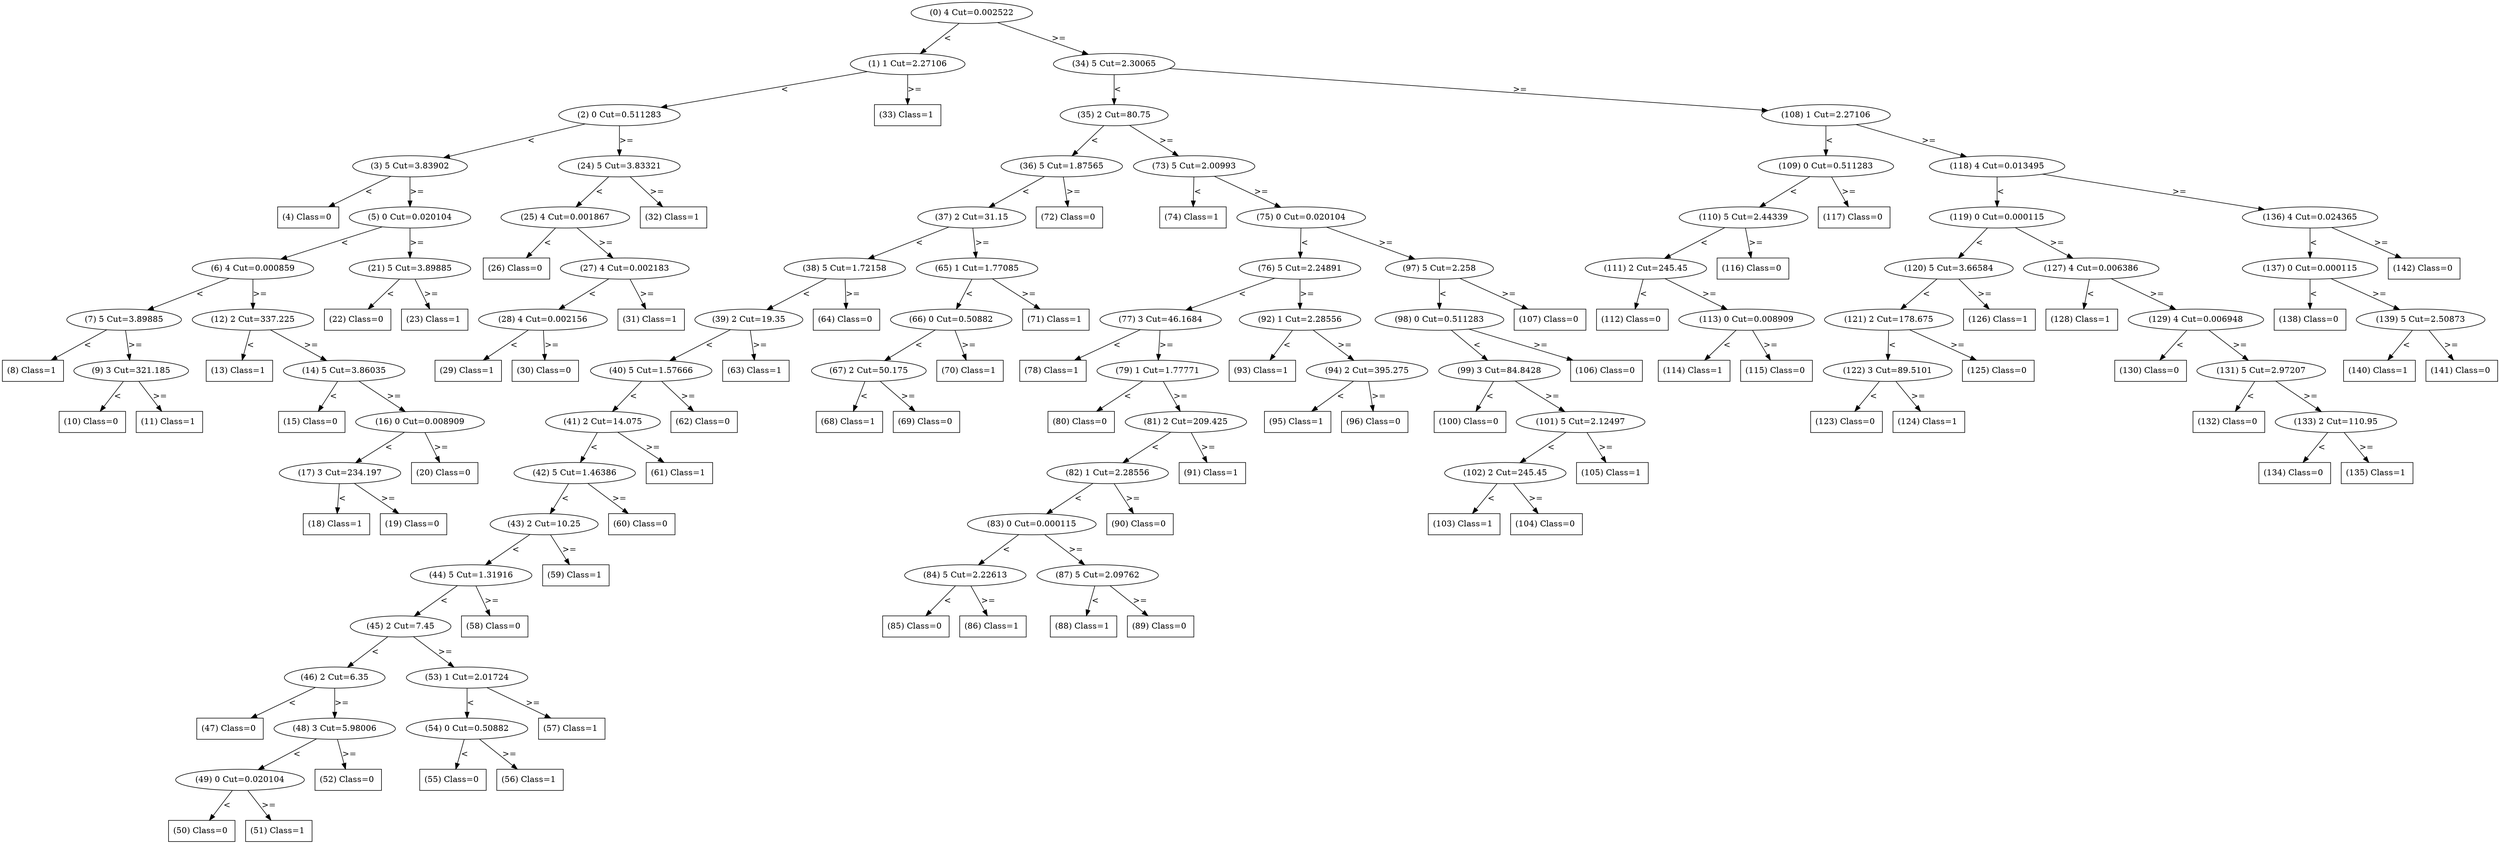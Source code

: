 digraph 1 {
    node [shape=ellipse]
    node [shape=ellipse]
    "(0) 4 Cut=0.002522" -> "(1) 1 Cut=2.27106" [label="<"]
    node [shape=ellipse]
    "(0) 4 Cut=0.002522" -> "(34) 5 Cut=2.30065" [label=">="]
    node [shape=ellipse]
    "(1) 1 Cut=2.27106" -> "(2) 0 Cut=0.511283" [label="<"]
    node [shape=box]
    "(1) 1 Cut=2.27106" -> "(33) Class=1 " [label=">="]
    node [shape=ellipse]
    "(2) 0 Cut=0.511283" -> "(3) 5 Cut=3.83902" [label="<"]
    node [shape=ellipse]
    "(2) 0 Cut=0.511283" -> "(24) 5 Cut=3.83321" [label=">="]
    node [shape=box]
    "(3) 5 Cut=3.83902" -> "(4) Class=0 " [label="<"]
    node [shape=ellipse]
    "(3) 5 Cut=3.83902" -> "(5) 0 Cut=0.020104" [label=">="]
    node [shape=ellipse]
    "(5) 0 Cut=0.020104" -> "(6) 4 Cut=0.000859" [label="<"]
    node [shape=ellipse]
    "(5) 0 Cut=0.020104" -> "(21) 5 Cut=3.89885" [label=">="]
    node [shape=ellipse]
    "(6) 4 Cut=0.000859" -> "(7) 5 Cut=3.89885" [label="<"]
    node [shape=ellipse]
    "(6) 4 Cut=0.000859" -> "(12) 2 Cut=337.225" [label=">="]
    node [shape=box]
    "(7) 5 Cut=3.89885" -> "(8) Class=1 " [label="<"]
    node [shape=ellipse]
    "(7) 5 Cut=3.89885" -> "(9) 3 Cut=321.185" [label=">="]
    node [shape=box]
    "(9) 3 Cut=321.185" -> "(10) Class=0 " [label="<"]
    node [shape=box]
    "(9) 3 Cut=321.185" -> "(11) Class=1 " [label=">="]
    node [shape=box]
    "(12) 2 Cut=337.225" -> "(13) Class=1 " [label="<"]
    node [shape=ellipse]
    "(12) 2 Cut=337.225" -> "(14) 5 Cut=3.86035" [label=">="]
    node [shape=box]
    "(14) 5 Cut=3.86035" -> "(15) Class=0 " [label="<"]
    node [shape=ellipse]
    "(14) 5 Cut=3.86035" -> "(16) 0 Cut=0.008909" [label=">="]
    node [shape=ellipse]
    "(16) 0 Cut=0.008909" -> "(17) 3 Cut=234.197" [label="<"]
    node [shape=box]
    "(16) 0 Cut=0.008909" -> "(20) Class=0 " [label=">="]
    node [shape=box]
    "(17) 3 Cut=234.197" -> "(18) Class=1 " [label="<"]
    node [shape=box]
    "(17) 3 Cut=234.197" -> "(19) Class=0 " [label=">="]
    node [shape=box]
    "(21) 5 Cut=3.89885" -> "(22) Class=0 " [label="<"]
    node [shape=box]
    "(21) 5 Cut=3.89885" -> "(23) Class=1 " [label=">="]
    node [shape=ellipse]
    "(24) 5 Cut=3.83321" -> "(25) 4 Cut=0.001867" [label="<"]
    node [shape=box]
    "(24) 5 Cut=3.83321" -> "(32) Class=1 " [label=">="]
    node [shape=box]
    "(25) 4 Cut=0.001867" -> "(26) Class=0 " [label="<"]
    node [shape=ellipse]
    "(25) 4 Cut=0.001867" -> "(27) 4 Cut=0.002183" [label=">="]
    node [shape=ellipse]
    "(27) 4 Cut=0.002183" -> "(28) 4 Cut=0.002156" [label="<"]
    node [shape=box]
    "(27) 4 Cut=0.002183" -> "(31) Class=1 " [label=">="]
    node [shape=box]
    "(28) 4 Cut=0.002156" -> "(29) Class=1 " [label="<"]
    node [shape=box]
    "(28) 4 Cut=0.002156" -> "(30) Class=0 " [label=">="]
    node [shape=ellipse]
    "(34) 5 Cut=2.30065" -> "(35) 2 Cut=80.75" [label="<"]
    node [shape=ellipse]
    "(34) 5 Cut=2.30065" -> "(108) 1 Cut=2.27106" [label=">="]
    node [shape=ellipse]
    "(35) 2 Cut=80.75" -> "(36) 5 Cut=1.87565" [label="<"]
    node [shape=ellipse]
    "(35) 2 Cut=80.75" -> "(73) 5 Cut=2.00993" [label=">="]
    node [shape=ellipse]
    "(36) 5 Cut=1.87565" -> "(37) 2 Cut=31.15" [label="<"]
    node [shape=box]
    "(36) 5 Cut=1.87565" -> "(72) Class=0 " [label=">="]
    node [shape=ellipse]
    "(37) 2 Cut=31.15" -> "(38) 5 Cut=1.72158" [label="<"]
    node [shape=ellipse]
    "(37) 2 Cut=31.15" -> "(65) 1 Cut=1.77085" [label=">="]
    node [shape=ellipse]
    "(38) 5 Cut=1.72158" -> "(39) 2 Cut=19.35" [label="<"]
    node [shape=box]
    "(38) 5 Cut=1.72158" -> "(64) Class=0 " [label=">="]
    node [shape=ellipse]
    "(39) 2 Cut=19.35" -> "(40) 5 Cut=1.57666" [label="<"]
    node [shape=box]
    "(39) 2 Cut=19.35" -> "(63) Class=1 " [label=">="]
    node [shape=ellipse]
    "(40) 5 Cut=1.57666" -> "(41) 2 Cut=14.075" [label="<"]
    node [shape=box]
    "(40) 5 Cut=1.57666" -> "(62) Class=0 " [label=">="]
    node [shape=ellipse]
    "(41) 2 Cut=14.075" -> "(42) 5 Cut=1.46386" [label="<"]
    node [shape=box]
    "(41) 2 Cut=14.075" -> "(61) Class=1 " [label=">="]
    node [shape=ellipse]
    "(42) 5 Cut=1.46386" -> "(43) 2 Cut=10.25" [label="<"]
    node [shape=box]
    "(42) 5 Cut=1.46386" -> "(60) Class=0 " [label=">="]
    node [shape=ellipse]
    "(43) 2 Cut=10.25" -> "(44) 5 Cut=1.31916" [label="<"]
    node [shape=box]
    "(43) 2 Cut=10.25" -> "(59) Class=1 " [label=">="]
    node [shape=ellipse]
    "(44) 5 Cut=1.31916" -> "(45) 2 Cut=7.45" [label="<"]
    node [shape=box]
    "(44) 5 Cut=1.31916" -> "(58) Class=0 " [label=">="]
    node [shape=ellipse]
    "(45) 2 Cut=7.45" -> "(46) 2 Cut=6.35" [label="<"]
    node [shape=ellipse]
    "(45) 2 Cut=7.45" -> "(53) 1 Cut=2.01724" [label=">="]
    node [shape=box]
    "(46) 2 Cut=6.35" -> "(47) Class=0 " [label="<"]
    node [shape=ellipse]
    "(46) 2 Cut=6.35" -> "(48) 3 Cut=5.98006" [label=">="]
    node [shape=ellipse]
    "(48) 3 Cut=5.98006" -> "(49) 0 Cut=0.020104" [label="<"]
    node [shape=box]
    "(48) 3 Cut=5.98006" -> "(52) Class=0 " [label=">="]
    node [shape=box]
    "(49) 0 Cut=0.020104" -> "(50) Class=0 " [label="<"]
    node [shape=box]
    "(49) 0 Cut=0.020104" -> "(51) Class=1 " [label=">="]
    node [shape=ellipse]
    "(53) 1 Cut=2.01724" -> "(54) 0 Cut=0.50882" [label="<"]
    node [shape=box]
    "(53) 1 Cut=2.01724" -> "(57) Class=1 " [label=">="]
    node [shape=box]
    "(54) 0 Cut=0.50882" -> "(55) Class=0 " [label="<"]
    node [shape=box]
    "(54) 0 Cut=0.50882" -> "(56) Class=1 " [label=">="]
    node [shape=ellipse]
    "(65) 1 Cut=1.77085" -> "(66) 0 Cut=0.50882" [label="<"]
    node [shape=box]
    "(65) 1 Cut=1.77085" -> "(71) Class=1 " [label=">="]
    node [shape=ellipse]
    "(66) 0 Cut=0.50882" -> "(67) 2 Cut=50.175" [label="<"]
    node [shape=box]
    "(66) 0 Cut=0.50882" -> "(70) Class=1 " [label=">="]
    node [shape=box]
    "(67) 2 Cut=50.175" -> "(68) Class=1 " [label="<"]
    node [shape=box]
    "(67) 2 Cut=50.175" -> "(69) Class=0 " [label=">="]
    node [shape=box]
    "(73) 5 Cut=2.00993" -> "(74) Class=1 " [label="<"]
    node [shape=ellipse]
    "(73) 5 Cut=2.00993" -> "(75) 0 Cut=0.020104" [label=">="]
    node [shape=ellipse]
    "(75) 0 Cut=0.020104" -> "(76) 5 Cut=2.24891" [label="<"]
    node [shape=ellipse]
    "(75) 0 Cut=0.020104" -> "(97) 5 Cut=2.258" [label=">="]
    node [shape=ellipse]
    "(76) 5 Cut=2.24891" -> "(77) 3 Cut=46.1684" [label="<"]
    node [shape=ellipse]
    "(76) 5 Cut=2.24891" -> "(92) 1 Cut=2.28556" [label=">="]
    node [shape=box]
    "(77) 3 Cut=46.1684" -> "(78) Class=1 " [label="<"]
    node [shape=ellipse]
    "(77) 3 Cut=46.1684" -> "(79) 1 Cut=1.77771" [label=">="]
    node [shape=box]
    "(79) 1 Cut=1.77771" -> "(80) Class=0 " [label="<"]
    node [shape=ellipse]
    "(79) 1 Cut=1.77771" -> "(81) 2 Cut=209.425" [label=">="]
    node [shape=ellipse]
    "(81) 2 Cut=209.425" -> "(82) 1 Cut=2.28556" [label="<"]
    node [shape=box]
    "(81) 2 Cut=209.425" -> "(91) Class=1 " [label=">="]
    node [shape=ellipse]
    "(82) 1 Cut=2.28556" -> "(83) 0 Cut=0.000115" [label="<"]
    node [shape=box]
    "(82) 1 Cut=2.28556" -> "(90) Class=0 " [label=">="]
    node [shape=ellipse]
    "(83) 0 Cut=0.000115" -> "(84) 5 Cut=2.22613" [label="<"]
    node [shape=ellipse]
    "(83) 0 Cut=0.000115" -> "(87) 5 Cut=2.09762" [label=">="]
    node [shape=box]
    "(84) 5 Cut=2.22613" -> "(85) Class=0 " [label="<"]
    node [shape=box]
    "(84) 5 Cut=2.22613" -> "(86) Class=1 " [label=">="]
    node [shape=box]
    "(87) 5 Cut=2.09762" -> "(88) Class=1 " [label="<"]
    node [shape=box]
    "(87) 5 Cut=2.09762" -> "(89) Class=0 " [label=">="]
    node [shape=box]
    "(92) 1 Cut=2.28556" -> "(93) Class=1 " [label="<"]
    node [shape=ellipse]
    "(92) 1 Cut=2.28556" -> "(94) 2 Cut=395.275" [label=">="]
    node [shape=box]
    "(94) 2 Cut=395.275" -> "(95) Class=1 " [label="<"]
    node [shape=box]
    "(94) 2 Cut=395.275" -> "(96) Class=0 " [label=">="]
    node [shape=ellipse]
    "(97) 5 Cut=2.258" -> "(98) 0 Cut=0.511283" [label="<"]
    node [shape=box]
    "(97) 5 Cut=2.258" -> "(107) Class=0 " [label=">="]
    node [shape=ellipse]
    "(98) 0 Cut=0.511283" -> "(99) 3 Cut=84.8428" [label="<"]
    node [shape=box]
    "(98) 0 Cut=0.511283" -> "(106) Class=0 " [label=">="]
    node [shape=box]
    "(99) 3 Cut=84.8428" -> "(100) Class=0 " [label="<"]
    node [shape=ellipse]
    "(99) 3 Cut=84.8428" -> "(101) 5 Cut=2.12497" [label=">="]
    node [shape=ellipse]
    "(101) 5 Cut=2.12497" -> "(102) 2 Cut=245.45" [label="<"]
    node [shape=box]
    "(101) 5 Cut=2.12497" -> "(105) Class=1 " [label=">="]
    node [shape=box]
    "(102) 2 Cut=245.45" -> "(103) Class=1 " [label="<"]
    node [shape=box]
    "(102) 2 Cut=245.45" -> "(104) Class=0 " [label=">="]
    node [shape=ellipse]
    "(108) 1 Cut=2.27106" -> "(109) 0 Cut=0.511283" [label="<"]
    node [shape=ellipse]
    "(108) 1 Cut=2.27106" -> "(118) 4 Cut=0.013495" [label=">="]
    node [shape=ellipse]
    "(109) 0 Cut=0.511283" -> "(110) 5 Cut=2.44339" [label="<"]
    node [shape=box]
    "(109) 0 Cut=0.511283" -> "(117) Class=0 " [label=">="]
    node [shape=ellipse]
    "(110) 5 Cut=2.44339" -> "(111) 2 Cut=245.45" [label="<"]
    node [shape=box]
    "(110) 5 Cut=2.44339" -> "(116) Class=0 " [label=">="]
    node [shape=box]
    "(111) 2 Cut=245.45" -> "(112) Class=0 " [label="<"]
    node [shape=ellipse]
    "(111) 2 Cut=245.45" -> "(113) 0 Cut=0.008909" [label=">="]
    node [shape=box]
    "(113) 0 Cut=0.008909" -> "(114) Class=1 " [label="<"]
    node [shape=box]
    "(113) 0 Cut=0.008909" -> "(115) Class=0 " [label=">="]
    node [shape=ellipse]
    "(118) 4 Cut=0.013495" -> "(119) 0 Cut=0.000115" [label="<"]
    node [shape=ellipse]
    "(118) 4 Cut=0.013495" -> "(136) 4 Cut=0.024365" [label=">="]
    node [shape=ellipse]
    "(119) 0 Cut=0.000115" -> "(120) 5 Cut=3.66584" [label="<"]
    node [shape=ellipse]
    "(119) 0 Cut=0.000115" -> "(127) 4 Cut=0.006386" [label=">="]
    node [shape=ellipse]
    "(120) 5 Cut=3.66584" -> "(121) 2 Cut=178.675" [label="<"]
    node [shape=box]
    "(120) 5 Cut=3.66584" -> "(126) Class=1 " [label=">="]
    node [shape=ellipse]
    "(121) 2 Cut=178.675" -> "(122) 3 Cut=89.5101" [label="<"]
    node [shape=box]
    "(121) 2 Cut=178.675" -> "(125) Class=0 " [label=">="]
    node [shape=box]
    "(122) 3 Cut=89.5101" -> "(123) Class=0 " [label="<"]
    node [shape=box]
    "(122) 3 Cut=89.5101" -> "(124) Class=1 " [label=">="]
    node [shape=box]
    "(127) 4 Cut=0.006386" -> "(128) Class=1 " [label="<"]
    node [shape=ellipse]
    "(127) 4 Cut=0.006386" -> "(129) 4 Cut=0.006948" [label=">="]
    node [shape=box]
    "(129) 4 Cut=0.006948" -> "(130) Class=0 " [label="<"]
    node [shape=ellipse]
    "(129) 4 Cut=0.006948" -> "(131) 5 Cut=2.97207" [label=">="]
    node [shape=box]
    "(131) 5 Cut=2.97207" -> "(132) Class=0 " [label="<"]
    node [shape=ellipse]
    "(131) 5 Cut=2.97207" -> "(133) 2 Cut=110.95" [label=">="]
    node [shape=box]
    "(133) 2 Cut=110.95" -> "(134) Class=0 " [label="<"]
    node [shape=box]
    "(133) 2 Cut=110.95" -> "(135) Class=1 " [label=">="]
    node [shape=ellipse]
    "(136) 4 Cut=0.024365" -> "(137) 0 Cut=0.000115" [label="<"]
    node [shape=box]
    "(136) 4 Cut=0.024365" -> "(142) Class=0 " [label=">="]
    node [shape=box]
    "(137) 0 Cut=0.000115" -> "(138) Class=0 " [label="<"]
    node [shape=ellipse]
    "(137) 0 Cut=0.000115" -> "(139) 5 Cut=2.50873" [label=">="]
    node [shape=box]
    "(139) 5 Cut=2.50873" -> "(140) Class=1 " [label="<"]
    node [shape=box]
    "(139) 5 Cut=2.50873" -> "(141) Class=0 " [label=">="]
}
